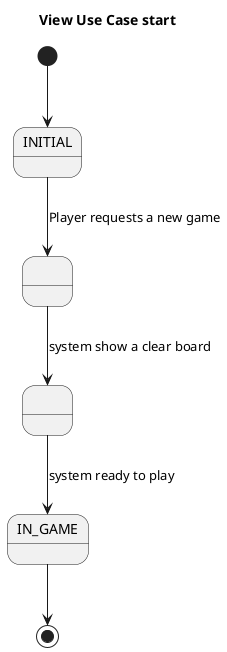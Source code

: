 @startuml ViewUseCaseStart
title View Use Case start
state INITIAL
state IN_GAME
state start as " "
state started as " "
[*] --> INITIAL
INITIAL --> start : Player requests a new game
start --> started : system show a clear board
started --> IN_GAME : system ready to play
IN_GAME --> [*]
@enduml
